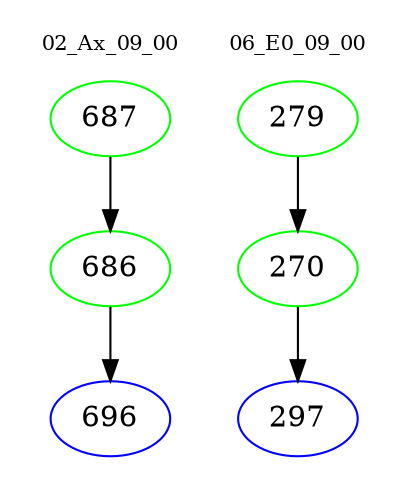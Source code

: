 digraph{
subgraph cluster_0 {
color = white
label = "02_Ax_09_00";
fontsize=10;
T0_687 [label="687", color="green"]
T0_687 -> T0_686 [color="black"]
T0_686 [label="686", color="green"]
T0_686 -> T0_696 [color="black"]
T0_696 [label="696", color="blue"]
}
subgraph cluster_1 {
color = white
label = "06_E0_09_00";
fontsize=10;
T1_279 [label="279", color="green"]
T1_279 -> T1_270 [color="black"]
T1_270 [label="270", color="green"]
T1_270 -> T1_297 [color="black"]
T1_297 [label="297", color="blue"]
}
}
